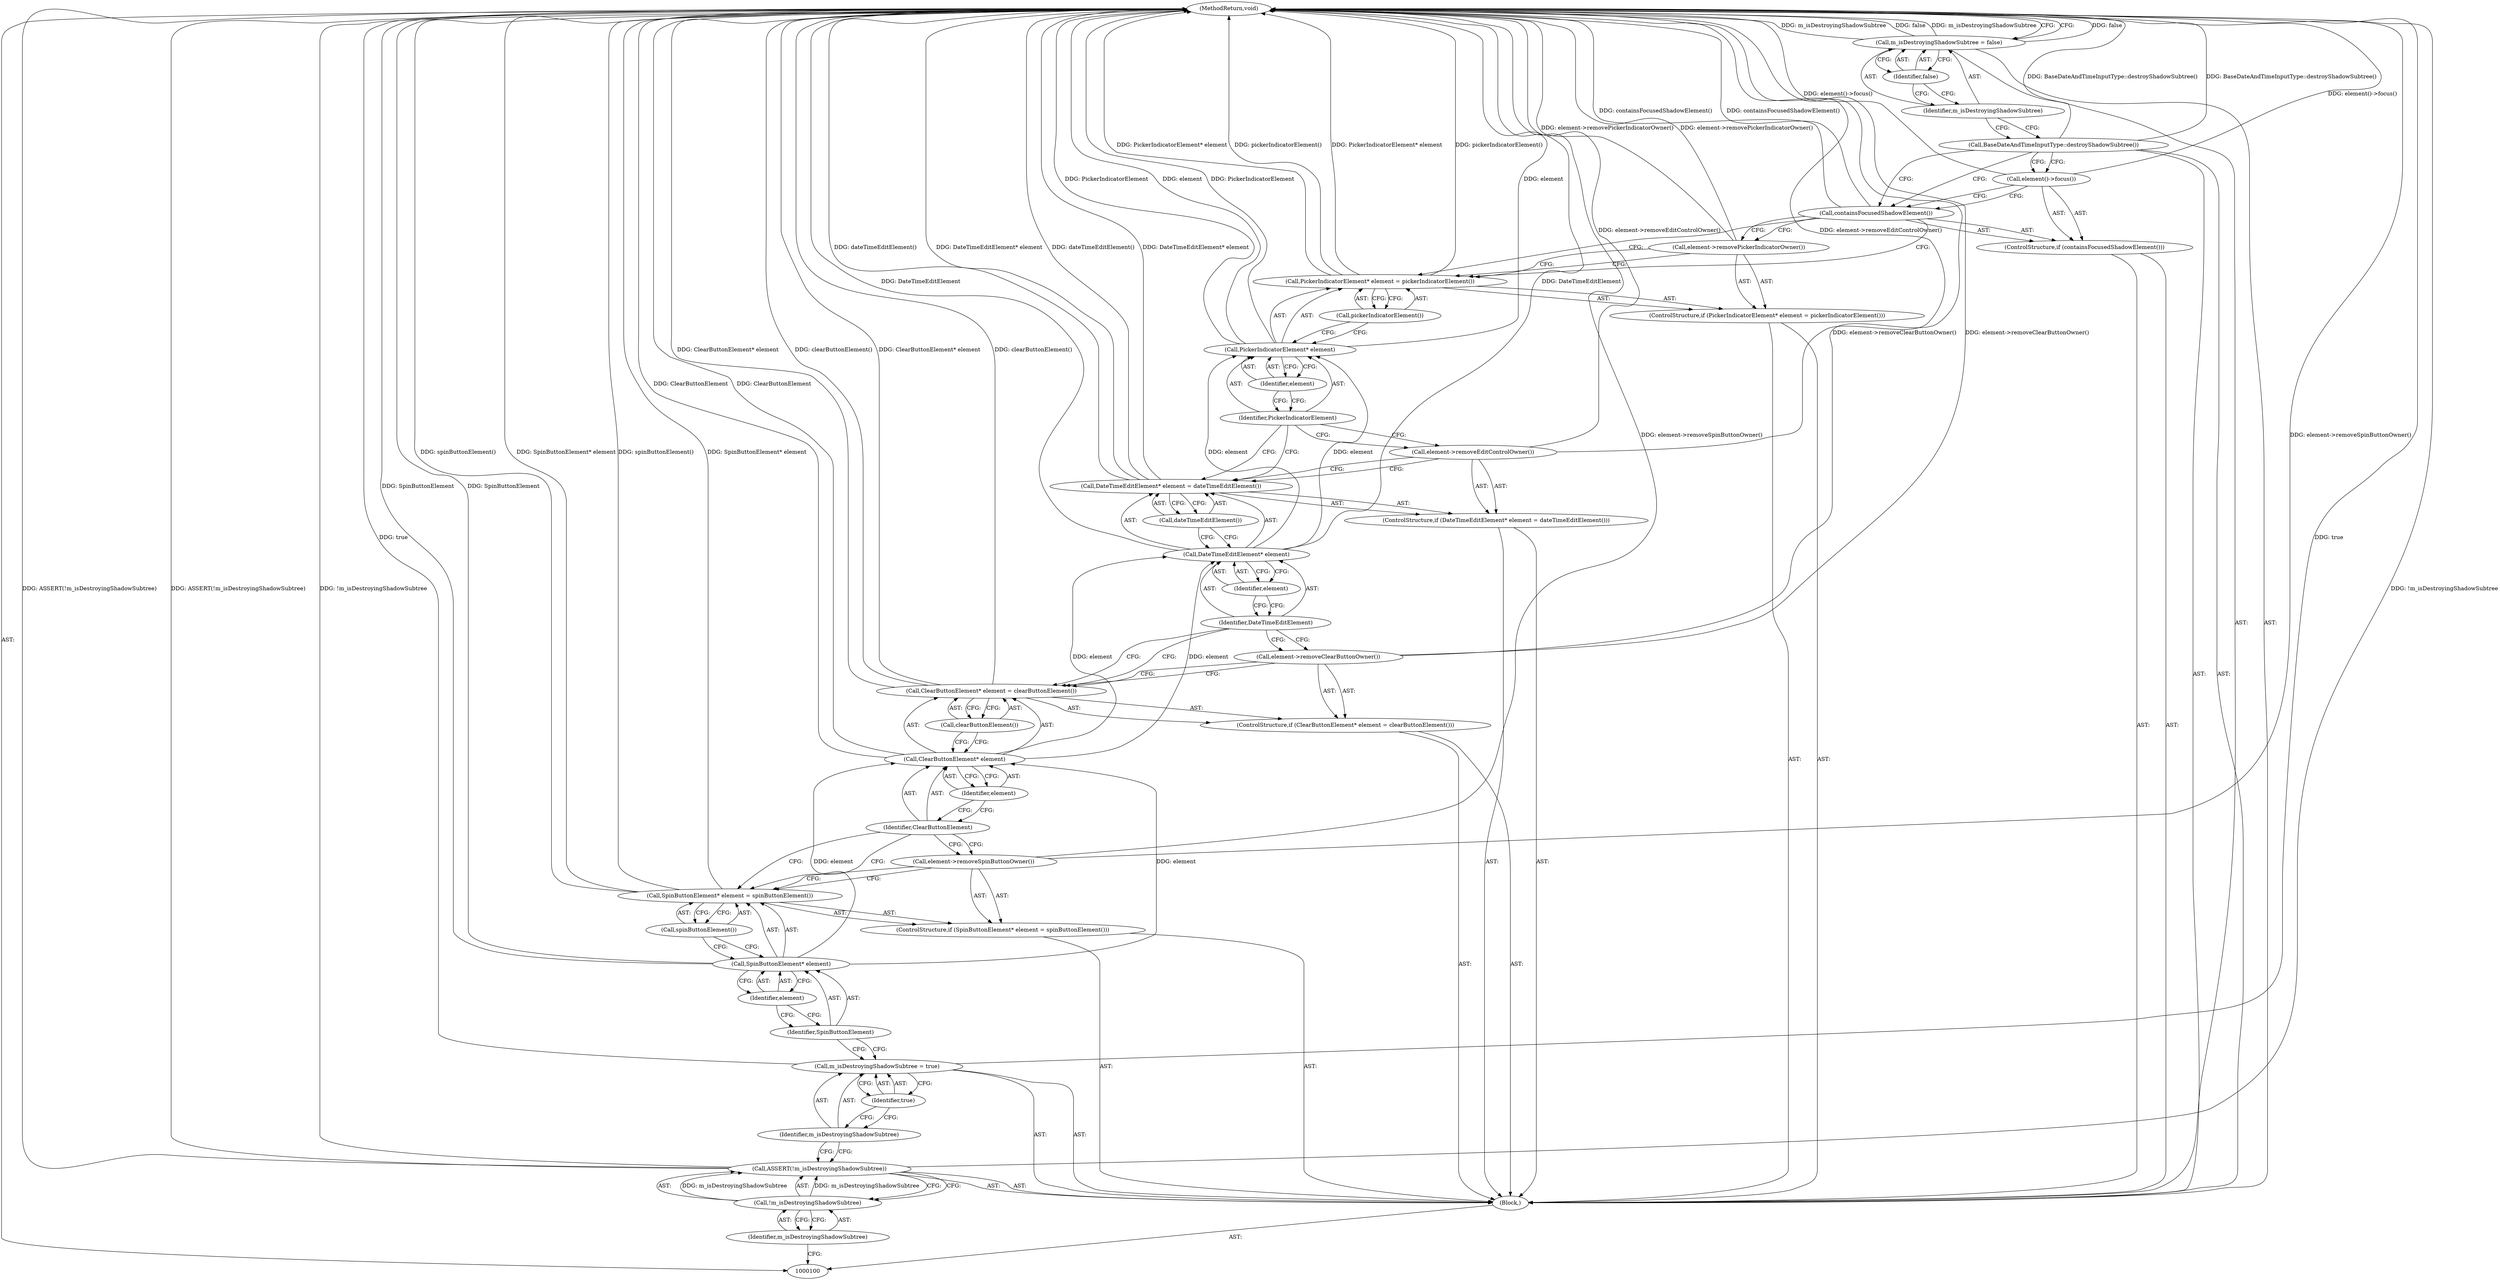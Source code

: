 digraph "0_Chrome_79cfdeb5fbe79fa2604d37fba467f371cb436bc3" {
"1000143" [label="(MethodReturn,void)"];
"1000128" [label="(Call,element->removeEditControlOwner())"];
"1000133" [label="(Identifier,element)"];
"1000129" [label="(ControlStructure,if (PickerIndicatorElement* element = pickerIndicatorElement()))"];
"1000134" [label="(Call,pickerIndicatorElement())"];
"1000130" [label="(Call,PickerIndicatorElement* element = pickerIndicatorElement())"];
"1000131" [label="(Call,PickerIndicatorElement* element)"];
"1000132" [label="(Identifier,PickerIndicatorElement)"];
"1000135" [label="(Call,element->removePickerIndicatorOwner())"];
"1000136" [label="(ControlStructure,if (containsFocusedShadowElement()))"];
"1000137" [label="(Call,containsFocusedShadowElement())"];
"1000138" [label="(Call,element()->focus())"];
"1000139" [label="(Call,BaseDateAndTimeInputType::destroyShadowSubtree())"];
"1000142" [label="(Identifier,false)"];
"1000140" [label="(Call,m_isDestroyingShadowSubtree = false)"];
"1000141" [label="(Identifier,m_isDestroyingShadowSubtree)"];
"1000101" [label="(Block,)"];
"1000103" [label="(Call,!m_isDestroyingShadowSubtree)"];
"1000104" [label="(Identifier,m_isDestroyingShadowSubtree)"];
"1000102" [label="(Call,ASSERT(!m_isDestroyingShadowSubtree))"];
"1000107" [label="(Identifier,true)"];
"1000105" [label="(Call,m_isDestroyingShadowSubtree = true)"];
"1000106" [label="(Identifier,m_isDestroyingShadowSubtree)"];
"1000112" [label="(Identifier,element)"];
"1000113" [label="(Call,spinButtonElement())"];
"1000108" [label="(ControlStructure,if (SpinButtonElement* element = spinButtonElement()))"];
"1000109" [label="(Call,SpinButtonElement* element = spinButtonElement())"];
"1000110" [label="(Call,SpinButtonElement* element)"];
"1000111" [label="(Identifier,SpinButtonElement)"];
"1000114" [label="(Call,element->removeSpinButtonOwner())"];
"1000119" [label="(Identifier,element)"];
"1000120" [label="(Call,clearButtonElement())"];
"1000115" [label="(ControlStructure,if (ClearButtonElement* element = clearButtonElement()))"];
"1000116" [label="(Call,ClearButtonElement* element = clearButtonElement())"];
"1000117" [label="(Call,ClearButtonElement* element)"];
"1000118" [label="(Identifier,ClearButtonElement)"];
"1000121" [label="(Call,element->removeClearButtonOwner())"];
"1000126" [label="(Identifier,element)"];
"1000127" [label="(Call,dateTimeEditElement())"];
"1000122" [label="(ControlStructure,if (DateTimeEditElement* element = dateTimeEditElement()))"];
"1000123" [label="(Call,DateTimeEditElement* element = dateTimeEditElement())"];
"1000124" [label="(Call,DateTimeEditElement* element)"];
"1000125" [label="(Identifier,DateTimeEditElement)"];
"1000143" -> "1000100"  [label="AST: "];
"1000143" -> "1000140"  [label="CFG: "];
"1000116" -> "1000143"  [label="DDG: ClearButtonElement* element"];
"1000116" -> "1000143"  [label="DDG: clearButtonElement()"];
"1000140" -> "1000143"  [label="DDG: false"];
"1000140" -> "1000143"  [label="DDG: m_isDestroyingShadowSubtree"];
"1000124" -> "1000143"  [label="DDG: DateTimeEditElement"];
"1000105" -> "1000143"  [label="DDG: true"];
"1000114" -> "1000143"  [label="DDG: element->removeSpinButtonOwner()"];
"1000121" -> "1000143"  [label="DDG: element->removeClearButtonOwner()"];
"1000123" -> "1000143"  [label="DDG: dateTimeEditElement()"];
"1000123" -> "1000143"  [label="DDG: DateTimeEditElement* element"];
"1000117" -> "1000143"  [label="DDG: ClearButtonElement"];
"1000131" -> "1000143"  [label="DDG: PickerIndicatorElement"];
"1000131" -> "1000143"  [label="DDG: element"];
"1000139" -> "1000143"  [label="DDG: BaseDateAndTimeInputType::destroyShadowSubtree()"];
"1000102" -> "1000143"  [label="DDG: !m_isDestroyingShadowSubtree"];
"1000102" -> "1000143"  [label="DDG: ASSERT(!m_isDestroyingShadowSubtree)"];
"1000130" -> "1000143"  [label="DDG: pickerIndicatorElement()"];
"1000130" -> "1000143"  [label="DDG: PickerIndicatorElement* element"];
"1000135" -> "1000143"  [label="DDG: element->removePickerIndicatorOwner()"];
"1000109" -> "1000143"  [label="DDG: spinButtonElement()"];
"1000109" -> "1000143"  [label="DDG: SpinButtonElement* element"];
"1000128" -> "1000143"  [label="DDG: element->removeEditControlOwner()"];
"1000138" -> "1000143"  [label="DDG: element()->focus()"];
"1000110" -> "1000143"  [label="DDG: SpinButtonElement"];
"1000137" -> "1000143"  [label="DDG: containsFocusedShadowElement()"];
"1000128" -> "1000122"  [label="AST: "];
"1000128" -> "1000123"  [label="CFG: "];
"1000132" -> "1000128"  [label="CFG: "];
"1000128" -> "1000143"  [label="DDG: element->removeEditControlOwner()"];
"1000133" -> "1000131"  [label="AST: "];
"1000133" -> "1000132"  [label="CFG: "];
"1000131" -> "1000133"  [label="CFG: "];
"1000129" -> "1000101"  [label="AST: "];
"1000130" -> "1000129"  [label="AST: "];
"1000135" -> "1000129"  [label="AST: "];
"1000134" -> "1000130"  [label="AST: "];
"1000134" -> "1000131"  [label="CFG: "];
"1000130" -> "1000134"  [label="CFG: "];
"1000130" -> "1000129"  [label="AST: "];
"1000130" -> "1000134"  [label="CFG: "];
"1000131" -> "1000130"  [label="AST: "];
"1000134" -> "1000130"  [label="AST: "];
"1000135" -> "1000130"  [label="CFG: "];
"1000137" -> "1000130"  [label="CFG: "];
"1000130" -> "1000143"  [label="DDG: pickerIndicatorElement()"];
"1000130" -> "1000143"  [label="DDG: PickerIndicatorElement* element"];
"1000131" -> "1000130"  [label="AST: "];
"1000131" -> "1000133"  [label="CFG: "];
"1000132" -> "1000131"  [label="AST: "];
"1000133" -> "1000131"  [label="AST: "];
"1000134" -> "1000131"  [label="CFG: "];
"1000131" -> "1000143"  [label="DDG: PickerIndicatorElement"];
"1000131" -> "1000143"  [label="DDG: element"];
"1000124" -> "1000131"  [label="DDG: element"];
"1000132" -> "1000131"  [label="AST: "];
"1000132" -> "1000128"  [label="CFG: "];
"1000132" -> "1000123"  [label="CFG: "];
"1000133" -> "1000132"  [label="CFG: "];
"1000135" -> "1000129"  [label="AST: "];
"1000135" -> "1000130"  [label="CFG: "];
"1000137" -> "1000135"  [label="CFG: "];
"1000135" -> "1000143"  [label="DDG: element->removePickerIndicatorOwner()"];
"1000136" -> "1000101"  [label="AST: "];
"1000137" -> "1000136"  [label="AST: "];
"1000138" -> "1000136"  [label="AST: "];
"1000137" -> "1000136"  [label="AST: "];
"1000137" -> "1000135"  [label="CFG: "];
"1000137" -> "1000130"  [label="CFG: "];
"1000138" -> "1000137"  [label="CFG: "];
"1000139" -> "1000137"  [label="CFG: "];
"1000137" -> "1000143"  [label="DDG: containsFocusedShadowElement()"];
"1000138" -> "1000136"  [label="AST: "];
"1000138" -> "1000137"  [label="CFG: "];
"1000139" -> "1000138"  [label="CFG: "];
"1000138" -> "1000143"  [label="DDG: element()->focus()"];
"1000139" -> "1000101"  [label="AST: "];
"1000139" -> "1000138"  [label="CFG: "];
"1000139" -> "1000137"  [label="CFG: "];
"1000141" -> "1000139"  [label="CFG: "];
"1000139" -> "1000143"  [label="DDG: BaseDateAndTimeInputType::destroyShadowSubtree()"];
"1000142" -> "1000140"  [label="AST: "];
"1000142" -> "1000141"  [label="CFG: "];
"1000140" -> "1000142"  [label="CFG: "];
"1000140" -> "1000101"  [label="AST: "];
"1000140" -> "1000142"  [label="CFG: "];
"1000141" -> "1000140"  [label="AST: "];
"1000142" -> "1000140"  [label="AST: "];
"1000143" -> "1000140"  [label="CFG: "];
"1000140" -> "1000143"  [label="DDG: false"];
"1000140" -> "1000143"  [label="DDG: m_isDestroyingShadowSubtree"];
"1000141" -> "1000140"  [label="AST: "];
"1000141" -> "1000139"  [label="CFG: "];
"1000142" -> "1000141"  [label="CFG: "];
"1000101" -> "1000100"  [label="AST: "];
"1000102" -> "1000101"  [label="AST: "];
"1000105" -> "1000101"  [label="AST: "];
"1000108" -> "1000101"  [label="AST: "];
"1000115" -> "1000101"  [label="AST: "];
"1000122" -> "1000101"  [label="AST: "];
"1000129" -> "1000101"  [label="AST: "];
"1000136" -> "1000101"  [label="AST: "];
"1000139" -> "1000101"  [label="AST: "];
"1000140" -> "1000101"  [label="AST: "];
"1000103" -> "1000102"  [label="AST: "];
"1000103" -> "1000104"  [label="CFG: "];
"1000104" -> "1000103"  [label="AST: "];
"1000102" -> "1000103"  [label="CFG: "];
"1000103" -> "1000102"  [label="DDG: m_isDestroyingShadowSubtree"];
"1000104" -> "1000103"  [label="AST: "];
"1000104" -> "1000100"  [label="CFG: "];
"1000103" -> "1000104"  [label="CFG: "];
"1000102" -> "1000101"  [label="AST: "];
"1000102" -> "1000103"  [label="CFG: "];
"1000103" -> "1000102"  [label="AST: "];
"1000106" -> "1000102"  [label="CFG: "];
"1000102" -> "1000143"  [label="DDG: !m_isDestroyingShadowSubtree"];
"1000102" -> "1000143"  [label="DDG: ASSERT(!m_isDestroyingShadowSubtree)"];
"1000103" -> "1000102"  [label="DDG: m_isDestroyingShadowSubtree"];
"1000107" -> "1000105"  [label="AST: "];
"1000107" -> "1000106"  [label="CFG: "];
"1000105" -> "1000107"  [label="CFG: "];
"1000105" -> "1000101"  [label="AST: "];
"1000105" -> "1000107"  [label="CFG: "];
"1000106" -> "1000105"  [label="AST: "];
"1000107" -> "1000105"  [label="AST: "];
"1000111" -> "1000105"  [label="CFG: "];
"1000105" -> "1000143"  [label="DDG: true"];
"1000106" -> "1000105"  [label="AST: "];
"1000106" -> "1000102"  [label="CFG: "];
"1000107" -> "1000106"  [label="CFG: "];
"1000112" -> "1000110"  [label="AST: "];
"1000112" -> "1000111"  [label="CFG: "];
"1000110" -> "1000112"  [label="CFG: "];
"1000113" -> "1000109"  [label="AST: "];
"1000113" -> "1000110"  [label="CFG: "];
"1000109" -> "1000113"  [label="CFG: "];
"1000108" -> "1000101"  [label="AST: "];
"1000109" -> "1000108"  [label="AST: "];
"1000114" -> "1000108"  [label="AST: "];
"1000109" -> "1000108"  [label="AST: "];
"1000109" -> "1000113"  [label="CFG: "];
"1000110" -> "1000109"  [label="AST: "];
"1000113" -> "1000109"  [label="AST: "];
"1000114" -> "1000109"  [label="CFG: "];
"1000118" -> "1000109"  [label="CFG: "];
"1000109" -> "1000143"  [label="DDG: spinButtonElement()"];
"1000109" -> "1000143"  [label="DDG: SpinButtonElement* element"];
"1000110" -> "1000109"  [label="AST: "];
"1000110" -> "1000112"  [label="CFG: "];
"1000111" -> "1000110"  [label="AST: "];
"1000112" -> "1000110"  [label="AST: "];
"1000113" -> "1000110"  [label="CFG: "];
"1000110" -> "1000143"  [label="DDG: SpinButtonElement"];
"1000110" -> "1000117"  [label="DDG: element"];
"1000111" -> "1000110"  [label="AST: "];
"1000111" -> "1000105"  [label="CFG: "];
"1000112" -> "1000111"  [label="CFG: "];
"1000114" -> "1000108"  [label="AST: "];
"1000114" -> "1000109"  [label="CFG: "];
"1000118" -> "1000114"  [label="CFG: "];
"1000114" -> "1000143"  [label="DDG: element->removeSpinButtonOwner()"];
"1000119" -> "1000117"  [label="AST: "];
"1000119" -> "1000118"  [label="CFG: "];
"1000117" -> "1000119"  [label="CFG: "];
"1000120" -> "1000116"  [label="AST: "];
"1000120" -> "1000117"  [label="CFG: "];
"1000116" -> "1000120"  [label="CFG: "];
"1000115" -> "1000101"  [label="AST: "];
"1000116" -> "1000115"  [label="AST: "];
"1000121" -> "1000115"  [label="AST: "];
"1000116" -> "1000115"  [label="AST: "];
"1000116" -> "1000120"  [label="CFG: "];
"1000117" -> "1000116"  [label="AST: "];
"1000120" -> "1000116"  [label="AST: "];
"1000121" -> "1000116"  [label="CFG: "];
"1000125" -> "1000116"  [label="CFG: "];
"1000116" -> "1000143"  [label="DDG: ClearButtonElement* element"];
"1000116" -> "1000143"  [label="DDG: clearButtonElement()"];
"1000117" -> "1000116"  [label="AST: "];
"1000117" -> "1000119"  [label="CFG: "];
"1000118" -> "1000117"  [label="AST: "];
"1000119" -> "1000117"  [label="AST: "];
"1000120" -> "1000117"  [label="CFG: "];
"1000117" -> "1000143"  [label="DDG: ClearButtonElement"];
"1000110" -> "1000117"  [label="DDG: element"];
"1000117" -> "1000124"  [label="DDG: element"];
"1000118" -> "1000117"  [label="AST: "];
"1000118" -> "1000114"  [label="CFG: "];
"1000118" -> "1000109"  [label="CFG: "];
"1000119" -> "1000118"  [label="CFG: "];
"1000121" -> "1000115"  [label="AST: "];
"1000121" -> "1000116"  [label="CFG: "];
"1000125" -> "1000121"  [label="CFG: "];
"1000121" -> "1000143"  [label="DDG: element->removeClearButtonOwner()"];
"1000126" -> "1000124"  [label="AST: "];
"1000126" -> "1000125"  [label="CFG: "];
"1000124" -> "1000126"  [label="CFG: "];
"1000127" -> "1000123"  [label="AST: "];
"1000127" -> "1000124"  [label="CFG: "];
"1000123" -> "1000127"  [label="CFG: "];
"1000122" -> "1000101"  [label="AST: "];
"1000123" -> "1000122"  [label="AST: "];
"1000128" -> "1000122"  [label="AST: "];
"1000123" -> "1000122"  [label="AST: "];
"1000123" -> "1000127"  [label="CFG: "];
"1000124" -> "1000123"  [label="AST: "];
"1000127" -> "1000123"  [label="AST: "];
"1000128" -> "1000123"  [label="CFG: "];
"1000132" -> "1000123"  [label="CFG: "];
"1000123" -> "1000143"  [label="DDG: dateTimeEditElement()"];
"1000123" -> "1000143"  [label="DDG: DateTimeEditElement* element"];
"1000124" -> "1000123"  [label="AST: "];
"1000124" -> "1000126"  [label="CFG: "];
"1000125" -> "1000124"  [label="AST: "];
"1000126" -> "1000124"  [label="AST: "];
"1000127" -> "1000124"  [label="CFG: "];
"1000124" -> "1000143"  [label="DDG: DateTimeEditElement"];
"1000117" -> "1000124"  [label="DDG: element"];
"1000124" -> "1000131"  [label="DDG: element"];
"1000125" -> "1000124"  [label="AST: "];
"1000125" -> "1000121"  [label="CFG: "];
"1000125" -> "1000116"  [label="CFG: "];
"1000126" -> "1000125"  [label="CFG: "];
}
